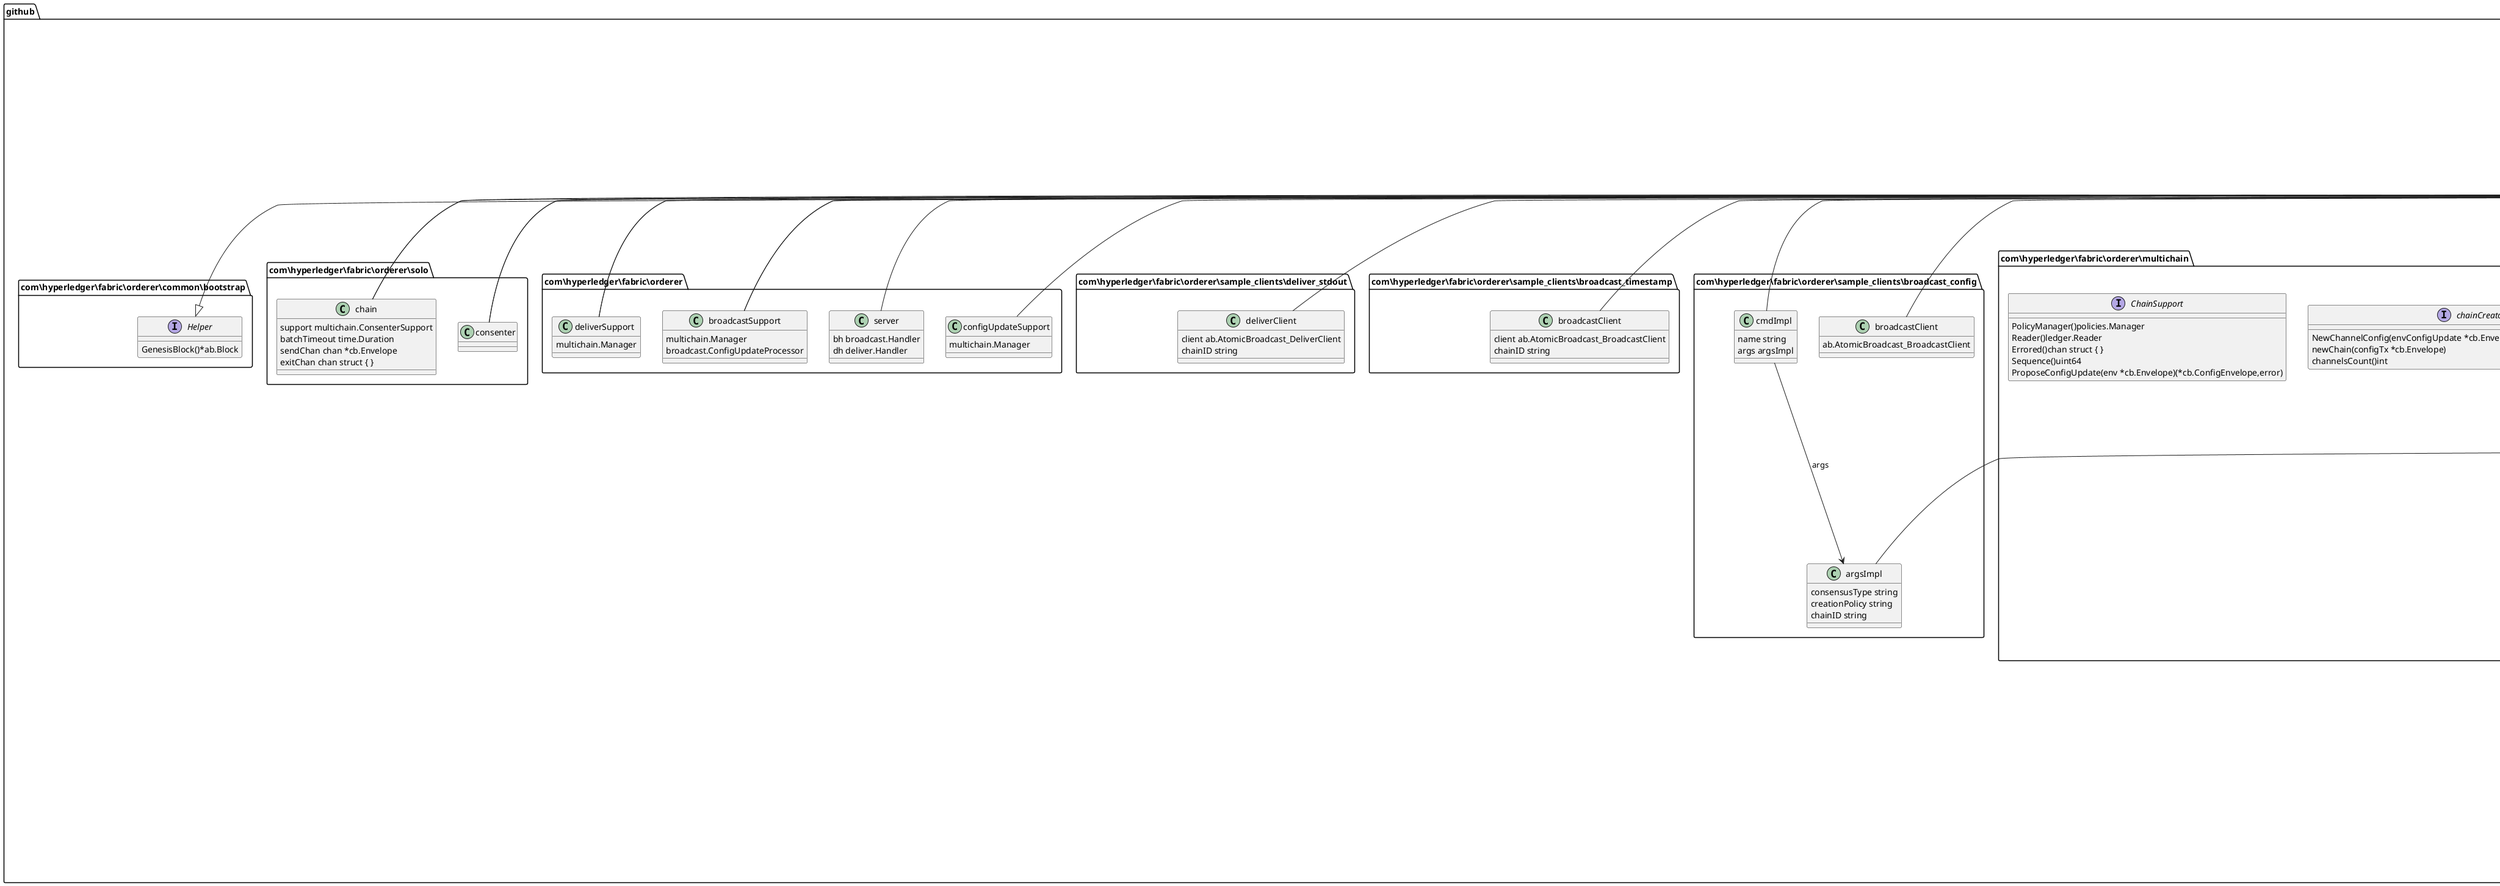 @startuml
namespace github.com\\hyperledger\\fabric\\orderer\\common\\blockcutter {
 class receiver {
  sharedConfigManager config.Orderer
  filters *filter.RuleSet
  pendingBatch []*cb.Envelope
  pendingBatchSizeBytes uint32
  pendingCommitters []filter.Committer
}
}
namespace github.com\\hyperledger\\fabric\\orderer\\common\\bootstrap\\file {
 class fileBootstrapper {
  GenesisBlockFile string
}
}
namespace github.com\\hyperledger\\fabric\\orderer\\common\\broadcast {
 class handlerImpl {
  sm SupportManager
}
}
namespace github.com\\hyperledger\\fabric\\orderer\\common\\configtxfilter {
 class configFilter {
  configManager api.Manager
}
}
namespace github.com\\hyperledger\\fabric\\orderer\\common\\configtxfilter {
 class configCommitter {
  manager api.Manager
  configEnvelope *cb.ConfigEnvelope
}
}
namespace github.com\\hyperledger\\fabric\\orderer\\common\\deliver {
 class deliverServer {
  sm SupportManager
}
}
namespace github.com\\hyperledger\\fabric\\orderer\\common\\filter {
 class noopCommitter {
}
}
namespace github.com\\hyperledger\\fabric\\orderer\\common\\filter {
 class emptyRejectRule {
}
}
namespace github.com\\hyperledger\\fabric\\orderer\\common\\filter {
 class acceptRule {
}
}
namespace github.com\\hyperledger\\fabric\\orderer\\common\\filter {
 class RuleSet {
  rules []Rule
}
}
namespace github.com\\hyperledger\\fabric\\orderer\\common\\sigfilter {
 class sigFilter {
  policySource string
  policyManager policies.Manager
}
}
namespace github.com\\hyperledger\\fabric\\orderer\\common\\sizefilter {
 class maxBytesRule {
  maxBytes uint32
}
}
namespace github.com\\hyperledger\\fabric\\orderer\\configupdate {
 class Processor {
  signer crypto.LocalSigner
  manager SupportManager
  systemChannelID string
  systemChannelSupport Support
}
}
namespace github.com\\hyperledger\\fabric\\orderer\\kafka {
 class chainImpl {
  consenter commonConsenter
  support multichain.ConsenterSupport
  channel channel
  lastOffsetPersisted int64
  lastCutBlockNumber uint64
  producer sarama.SyncProducer
  parentConsumer sarama.Consumer
  channelConsumer sarama.PartitionConsumer
  errorChan chan struct { }
  haltChan chan struct { }
  startChan chan struct { }
}
}
namespace github.com\\hyperledger\\fabric\\orderer\\kafka {
 class channelImpl {
  tpc string
  prt int32
}
}
namespace github.com\\hyperledger\\fabric\\orderer\\kafka {
 class consenterImpl {
  brokerConfigVal *sarama.Config
  tlsConfigVal localconfig.TLS
  retryOptionsVal localconfig.Retry
  kafkaVersionVal sarama.KafkaVersion
}
}
namespace github.com\\hyperledger\\fabric\\orderer\\kafka {
 class staticPartitioner {
  partitionID int32
}
}
namespace github.com\\hyperledger\\fabric\\orderer\\kafka {
 class retryProcess {
  shortPollingInterval,shortTimeout time.Duration
  longPollingInterval,longTimeout time.Duration
  exit chan struct { }
  channel channel
  msg string
  fn func()error
}
}
namespace github.com\\hyperledger\\fabric\\orderer\\ledger\\file {
 class fileLedgerFactory {
  blkstorageProvider blkstorage.BlockStoreProvider
  ledgers map[string]ledger.ReadWriter
  mutex sync.Mutex
}
}
namespace github.com\\hyperledger\\fabric\\orderer\\ledger\\file {
 class fileLedger {
  blockStore blkstorage.BlockStore
  signal chan struct { }
}
}
namespace github.com\\hyperledger\\fabric\\orderer\\ledger\\file {
 class fileLedgerIterator {
  ledger *fileLedger
  blockNumber uint64
}
}
namespace github.com\\hyperledger\\fabric\\orderer\\ledger\\json {
 class jsonLedgerFactory {
  directory string
  ledgers map[string]ledger.ReadWriter
  mutex sync.Mutex
}
}
namespace github.com\\hyperledger\\fabric\\orderer\\ledger\\json {
 class cursor {
  jl *jsonLedger
  blockNumber uint64
}
}
namespace github.com\\hyperledger\\fabric\\orderer\\ledger\\json {
 class jsonLedger {
  directory string
  height uint64
  signal chan struct { }
  lastHash []byte
  marshaler *jsonpb.Marshaler
}
}
namespace github.com\\hyperledger\\fabric\\orderer\\ledger\\ram {
 class ramLedgerFactory {
  maxSize int
  ledgers map[string]ledger.ReadWriter
  mutex sync.Mutex
}
}
namespace github.com\\hyperledger\\fabric\\orderer\\ledger\\ram {
 class cursor {
  list *simpleList
}
}
namespace github.com\\hyperledger\\fabric\\orderer\\ledger\\ram {
 class simpleList {
  next *simpleList
  signal chan struct { }
  block *cb.Block
}
}
namespace github.com\\hyperledger\\fabric\\orderer\\ledger\\ram {
 class ramLedger {
  maxSize int
  size int
  oldest *simpleList
  newest *simpleList
}
}
namespace github.com\\hyperledger\\fabric\\orderer\\ledger {
 class NotFoundErrorIterator {
}
}
namespace github.com\\hyperledger\\fabric\\orderer\\localconfig {
 class TopLevel {
  General General
  FileLedger FileLedger
  RAMLedger RAMLedger
  Kafka Kafka
}
}
namespace github.com\\hyperledger\\fabric\\orderer\\localconfig {
 class General {
  LedgerType string
  ListenAddress string
  ListenPort uint16
  TLS TLS
  GenesisMethod string
  GenesisProfile string
  GenesisFile string
  Profile Profile
  LogLevel string
  LocalMSPDir string
  LocalMSPID string
  BCCSP *bccsp.FactoryOpts
}
}
namespace github.com\\hyperledger\\fabric\\orderer\\localconfig {
 class TLS {
  Enabled bool
  PrivateKey string
  Certificate string
  RootCAs []string
  ClientAuthEnabled bool
  ClientRootCAs []string
}
}
namespace github.com\\hyperledger\\fabric\\orderer\\localconfig {
 class Profile {
  Enabled bool
  Address string
}
}
namespace github.com\\hyperledger\\fabric\\orderer\\localconfig {
 class FileLedger {
  Location string
  Prefix string
}
}
namespace github.com\\hyperledger\\fabric\\orderer\\localconfig {
 class RAMLedger {
  HistorySize uint
}
}
namespace github.com\\hyperledger\\fabric\\orderer\\localconfig {
 class Kafka {
  Retry Retry
  Verbose bool
  Version sarama.KafkaVersion
  TLS TLS
}
}
namespace github.com\\hyperledger\\fabric\\orderer\\localconfig {
 class Retry {
  ShortInterval time.Duration
  ShortTotal time.Duration
  LongInterval time.Duration
  LongTotal time.Duration
  NetworkTimeouts NetworkTimeouts
  Metadata Metadata
  Producer Producer
  Consumer Consumer
}
}
namespace github.com\\hyperledger\\fabric\\orderer\\localconfig {
 class NetworkTimeouts {
  DialTimeout time.Duration
  ReadTimeout time.Duration
  WriteTimeout time.Duration
}
}
namespace github.com\\hyperledger\\fabric\\orderer\\localconfig {
 class Metadata {
  RetryMax int
  RetryBackoff time.Duration
}
}
namespace github.com\\hyperledger\\fabric\\orderer\\localconfig {
 class Producer {
  RetryMax int
  RetryBackoff time.Duration
}
}
namespace github.com\\hyperledger\\fabric\\orderer\\localconfig {
 class Consumer {
  RetryBackoff time.Duration
}
}
namespace github.com\\hyperledger\\fabric\\orderer\\mocks\\blockcutter {
 class Receiver {
  QueueNext bool
  IsolatedTx bool
  CutNext bool
  CurBatch []*cb.Envelope
  Block chan struct { }
}
}
namespace github.com\\hyperledger\\fabric\\orderer\\mocks\\multichain {
 class ConsenterSupport {
  SharedConfigVal *mockconfig.Orderer
  BlockCutterVal *mockblockcutter.Receiver
  Blocks chan *cb.Block
  ChainIDVal string
  HeightVal uint64
  NextBlockVal *cb.Block
}
}
namespace github.com\\hyperledger\\fabric\\orderer\\multichain {
 class chainSupport {
  *ledgerResources
  chain Chain
  cutter blockcutter.Receiver
  filters *filter.RuleSet
  signer crypto.LocalSigner
  lastConfig uint64
  lastConfigSeq uint64
}
}
namespace github.com\\hyperledger\\fabric\\orderer\\multichain {
 class configResources {
  configtxapi.Manager
}
}
namespace github.com\\hyperledger\\fabric\\orderer\\multichain {
 class ledgerResources {
  *configResources
  ledger ledger.ReadWriter
}
}
namespace github.com\\hyperledger\\fabric\\orderer\\multichain {
 class multiLedger {
  chains map[string]*chainSupport
  consenters map[string]Consenter
  ledgerFactory ledger.Factory
  signer crypto.LocalSigner
  systemChannelID string
  systemChannel *chainSupport
}
}
namespace github.com\\hyperledger\\fabric\\orderer\\multichain {
 class systemChainCommitter {
  filter *systemChainFilter
  configTx *cb.Envelope
}
}
namespace github.com\\hyperledger\\fabric\\orderer\\multichain {
 class systemChainFilter {
  cc chainCreator
  support limitedSupport
}
}
namespace github.com\\hyperledger\\fabric\\orderer\\sample_clients\\broadcast_config {
 class broadcastClient {
  ab.AtomicBroadcast_BroadcastClient
}
}
namespace github.com\\hyperledger\\fabric\\orderer\\sample_clients\\broadcast_config {
 class cmdImpl {
  name string
  args argsImpl
}
}
namespace github.com\\hyperledger\\fabric\\orderer\\sample_clients\\broadcast_config {
 class argsImpl {
  consensusType string
  creationPolicy string
  chainID string
}
}
namespace github.com\\hyperledger\\fabric\\orderer\\sample_clients\\broadcast_timestamp {
 class broadcastClient {
  client ab.AtomicBroadcast_BroadcastClient
  chainID string
}
}
namespace github.com\\hyperledger\\fabric\\orderer\\sample_clients\\deliver_stdout {
 class deliverClient {
  client ab.AtomicBroadcast_DeliverClient
  chainID string
}
}
namespace github.com\\hyperledger\\fabric\\orderer {
 class configUpdateSupport {
  multichain.Manager
}
}
namespace github.com\\hyperledger\\fabric\\orderer {
 class broadcastSupport {
  multichain.Manager
  broadcast.ConfigUpdateProcessor
}
}
namespace github.com\\hyperledger\\fabric\\orderer {
 class deliverSupport {
  multichain.Manager
}
}
namespace github.com\\hyperledger\\fabric\\orderer {
 class server {
  bh broadcast.Handler
  dh deliver.Handler
}
}
namespace github.com\\hyperledger\\fabric\\orderer\\solo {
 class consenter {
}
}
namespace github.com\\hyperledger\\fabric\\orderer\\solo {
 class chain {
  support multichain.ConsenterSupport
  batchTimeout time.Duration
  sendChan chan *cb.Envelope
  exitChan chan struct { }
}
}
namespace github.com\\hyperledger\\fabric\\orderer\\common\\blockcutter {
 interface Receiver  {
  Ordered(msg *cb.Envelope)([][]*cb.Envelope,[][]filter.Committer,bool)
  Cut()([]*cb.Envelope,[]filter.Committer)
}
}
namespace github.com\\hyperledger\\fabric\\orderer\\common\\bootstrap {
 interface Helper  {
  GenesisBlock()*ab.Block
}
}
namespace github.com\\hyperledger\\fabric\\orderer\\common\\broadcast {
 interface ConfigUpdateProcessor  {
  Process(envConfigUpdate *cb.Envelope)(*cb.Envelope,error)
}
}
namespace github.com\\hyperledger\\fabric\\orderer\\common\\broadcast {
 interface Handler  {
  Handle(srv ab.AtomicBroadcast_BroadcastServer)error
}
}
namespace github.com\\hyperledger\\fabric\\orderer\\common\\broadcast {
 interface SupportManager  {
  GetChain(chainID string)(Support,bool)
}
}
namespace github.com\\hyperledger\\fabric\\orderer\\common\\broadcast {
 interface Support  {
  Enqueue(env *cb.Envelope)bool
  Filters()*filter.RuleSet
}
}
namespace github.com\\hyperledger\\fabric\\orderer\\common\\deliver {
 interface Handler  {
  Handle(srv ab.AtomicBroadcast_DeliverServer)error
}
}
namespace github.com\\hyperledger\\fabric\\orderer\\common\\deliver {
 interface SupportManager  {
  GetChain(chainID string)(Support,bool)
}
}
namespace github.com\\hyperledger\\fabric\\orderer\\common\\deliver {
 interface Support  {
  Sequence()uint64
  PolicyManager()policies.Manager
  Reader()ledger.Reader
  Errored()chan struct { }
}
}
namespace github.com\\hyperledger\\fabric\\orderer\\common\\filter {
 interface Rule  {
  Apply(message *ab.Envelope)(Action,Committer)
}
}
namespace github.com\\hyperledger\\fabric\\orderer\\common\\filter {
 interface Committer  {
  Commit()
  Isolated()bool
}
}
namespace github.com\\hyperledger\\fabric\\orderer\\configupdate {
 interface SupportManager  {
  GetChain(chainID string)(Support,bool)
  NewChannelConfig(envConfigUpdate *cb.Envelope)(configtxapi.Manager,error)
}
}
namespace github.com\\hyperledger\\fabric\\orderer\\configupdate {
 interface Support  {
  ProposeConfigUpdate(env *cb.Envelope)(*cb.ConfigEnvelope,error)
}
}
namespace github.com\\hyperledger\\fabric\\orderer\\kafka {
 interface channel  {
  topic()string
  partition()int32
}
}
namespace github.com\\hyperledger\\fabric\\orderer\\kafka {
 interface commonConsenter  {
  brokerConfig()*sarama.Config
  retryOptions()localconfig.Retry
}
}
namespace github.com\\hyperledger\\fabric\\orderer\\kafka {
 interface closeable  {
  close()error
}
}
namespace github.com\\hyperledger\\fabric\\orderer\\ledger {
 interface Factory  {
  GetOrCreate(chainID string)(ReadWriter,error)
  ChainIDs()[]string
  Close()
}
}
namespace github.com\\hyperledger\\fabric\\orderer\\ledger {
 interface Iterator  {
  Next()(*cb.Block,cb.Status)
  ReadyChan()chan struct { }
}
}
namespace github.com\\hyperledger\\fabric\\orderer\\ledger {
 interface Reader  {
  Iterator(startType *ab.SeekPosition)(Iterator,uint64)
  Height()uint64
}
}
namespace github.com\\hyperledger\\fabric\\orderer\\ledger {
 interface Writer  {
  Append(block *cb.Block)error
}
}
namespace github.com\\hyperledger\\fabric\\orderer\\ledger {
 interface ReadWriter  {
}
}
namespace github.com\\hyperledger\\fabric\\orderer\\multichain {
 interface Consenter  {
  HandleChain(support ConsenterSupport,metadata *cb.Metadata)(Chain,error)
}
}
namespace github.com\\hyperledger\\fabric\\orderer\\multichain {
 interface Chain  {
  Enqueue(env *cb.Envelope)bool
  Errored()chan struct { }
  Start()
  Halt()
}
}
namespace github.com\\hyperledger\\fabric\\orderer\\multichain {
 interface ConsenterSupport  {
  BlockCutter()blockcutter.Receiver
  SharedConfig()config.Orderer
  CreateNextBlock(messages []*cb.Envelope)*cb.Block
  WriteBlock(block *cb.Block,committers []filter.Committer,encodedMetadataValue []byte)*cb.Block
  ChainID()string
  Height()uint64
}
}
namespace github.com\\hyperledger\\fabric\\orderer\\multichain {
 interface ChainSupport  {
  PolicyManager()policies.Manager
  Reader()ledger.Reader
  Errored()chan struct { }
  Sequence()uint64
  ProposeConfigUpdate(env *cb.Envelope)(*cb.ConfigEnvelope,error)
}
}
namespace github.com\\hyperledger\\fabric\\orderer\\multichain {
 interface Manager  {
  GetChain(chainID string)(ChainSupport,bool)
  SystemChannelID()string
  NewChannelConfig(envConfigUpdate *cb.Envelope)(configtxapi.Manager,error)
}
}
namespace github.com\\hyperledger\\fabric\\orderer\\multichain {
 interface chainCreator  {
  NewChannelConfig(envConfigUpdate *cb.Envelope)(configtxapi.Manager,error)
  newChain(configTx *cb.Envelope)
  channelsCount()int
}
}
namespace github.com\\hyperledger\\fabric\\orderer\\multichain {
 interface limitedSupport  {
  SharedConfig()config.Orderer
}
}
github.com\\hyperledger\\fabric\\orderer\\common\\blockcutter.receiver ---> github.com\\hyperledger\\fabric\\orderer\\common\\filter.RuleSet : filters
github.com\\hyperledger\\fabric\\orderer\\kafka.consenterImpl ---> github.com\\hyperledger\\fabric\\orderer\\localconfig.TLS : tlsConfigVal
github.com\\hyperledger\\fabric\\orderer\\kafka.consenterImpl ---> github.com\\hyperledger\\fabric\\orderer\\localconfig.Retry : retryOptionsVal
github.com\\hyperledger\\fabric\\orderer\\ledger\\file.fileLedgerIterator ---> github.com\\hyperledger\\fabric\\orderer\\ledger\\file.fileLedger : ledger
github.com\\hyperledger\\fabric\\orderer\\ledger\\json.cursor ---> github.com\\hyperledger\\fabric\\orderer\\ledger\\json.jsonLedger : jl
github.com\\hyperledger\\fabric\\orderer\\ledger\\ram.cursor ---> github.com\\hyperledger\\fabric\\orderer\\ledger\\ram.simpleList : list
github.com\\hyperledger\\fabric\\orderer\\ledger\\ram.simpleList ---> github.com\\hyperledger\\fabric\\orderer\\ledger\\ram.simpleList : next
github.com\\hyperledger\\fabric\\orderer\\ledger\\ram.ramLedger ---> github.com\\hyperledger\\fabric\\orderer\\ledger\\ram.simpleList : oldest
github.com\\hyperledger\\fabric\\orderer\\ledger\\ram.ramLedger ---> github.com\\hyperledger\\fabric\\orderer\\ledger\\ram.simpleList : newest
github.com\\hyperledger\\fabric\\orderer\\localconfig.TopLevel ---> github.com\\hyperledger\\fabric\\orderer\\localconfig.General : General
github.com\\hyperledger\\fabric\\orderer\\localconfig.TopLevel ---> github.com\\hyperledger\\fabric\\orderer\\localconfig.FileLedger : FileLedger
github.com\\hyperledger\\fabric\\orderer\\localconfig.TopLevel ---> github.com\\hyperledger\\fabric\\orderer\\localconfig.RAMLedger : RAMLedger
github.com\\hyperledger\\fabric\\orderer\\localconfig.TopLevel ---> github.com\\hyperledger\\fabric\\orderer\\localconfig.Kafka : Kafka
github.com\\hyperledger\\fabric\\orderer\\localconfig.General ---> github.com\\hyperledger\\fabric\\orderer\\localconfig.TLS : TLS
github.com\\hyperledger\\fabric\\orderer\\localconfig.General ---> github.com\\hyperledger\\fabric\\orderer\\localconfig.Profile : Profile
github.com\\hyperledger\\fabric\\orderer\\localconfig.Kafka ---> github.com\\hyperledger\\fabric\\orderer\\localconfig.Retry : Retry
github.com\\hyperledger\\fabric\\orderer\\localconfig.Kafka ---> github.com\\hyperledger\\fabric\\orderer\\localconfig.TLS : TLS
github.com\\hyperledger\\fabric\\orderer\\localconfig.Retry ---> github.com\\hyperledger\\fabric\\orderer\\localconfig.NetworkTimeouts : NetworkTimeouts
github.com\\hyperledger\\fabric\\orderer\\localconfig.Retry ---> github.com\\hyperledger\\fabric\\orderer\\localconfig.Metadata : Metadata
github.com\\hyperledger\\fabric\\orderer\\localconfig.Retry ---> github.com\\hyperledger\\fabric\\orderer\\localconfig.Producer : Producer
github.com\\hyperledger\\fabric\\orderer\\localconfig.Retry ---> github.com\\hyperledger\\fabric\\orderer\\localconfig.Consumer : Consumer
github.com\\hyperledger\\fabric\\orderer\\mocks\\multichain.ConsenterSupport ---> github.com\\hyperledger\\fabric\\orderer\\mocks\\blockcutter.Receiver : BlockCutterVal
github.com\\hyperledger\\fabric\\orderer\\multichain.chainSupport -|> github.com\\hyperledger\\fabric\\orderer\\multichain.ledgerResources
github.com\\hyperledger\\fabric\\orderer\\multichain.chainSupport ---> github.com\\hyperledger\\fabric\\orderer\\common\\filter.RuleSet : filters
github.com\\hyperledger\\fabric\\orderer\\multichain.ledgerResources -|> github.com\\hyperledger\\fabric\\orderer\\multichain.configResources
github.com\\hyperledger\\fabric\\orderer\\multichain.multiLedger ---> "*" github.com\\hyperledger\\fabric\\orderer\\multichain.chainSupport : chains
github.com\\hyperledger\\fabric\\orderer\\multichain.multiLedger ---> github.com\\hyperledger\\fabric\\orderer\\multichain.chainSupport : systemChannel
github.com\\hyperledger\\fabric\\orderer\\multichain.systemChainCommitter ---> github.com\\hyperledger\\fabric\\orderer\\multichain.systemChainFilter : filter
github.com\\hyperledger\\fabric\\orderer\\sample_clients\\broadcast_config.cmdImpl ---> github.com\\hyperledger\\fabric\\orderer\\sample_clients\\broadcast_config.argsImpl : args
github.com\\hyperledger\\fabric\\orderer\\common\\blockcutter.Receiver <|- github.com\\hyperledger\\fabric\\orderer\\common\\blockcutter.receiver
github.com\\hyperledger\\fabric\\orderer\\common\\blockcutter.Receiver <|- github.com\\hyperledger\\fabric\\orderer\\mocks\\blockcutter.Receiver
github.com\\hyperledger\\fabric\\orderer\\common\\bootstrap.Helper <|- github.com\\hyperledger\\fabric\\orderer\\common\\bootstrap\\file.fileBootstrapper
github.com\\hyperledger\\fabric\\orderer\\common\\broadcast.ConfigUpdateProcessor <|- github.com\\hyperledger\\fabric\\orderer\\configupdate.Processor
github.com\\hyperledger\\fabric\\orderer\\common\\broadcast.Handler <|- github.com\\hyperledger\\fabric\\orderer\\common\\broadcast.handlerImpl
github.com\\hyperledger\\fabric\\orderer\\common\\broadcast.SupportManager <|- github.com\\hyperledger\\fabric\\orderer.broadcastSupport
github.com\\hyperledger\\fabric\\orderer\\common\\broadcast.Support <|- github.com\\hyperledger\\fabric\\orderer\\multichain.chainSupport
github.com\\hyperledger\\fabric\\orderer\\common\\deliver.Handler <|- github.com\\hyperledger\\fabric\\orderer\\common\\deliver.deliverServer
github.com\\hyperledger\\fabric\\orderer\\common\\deliver.SupportManager <|- github.com\\hyperledger\\fabric\\orderer.deliverSupport
github.com\\hyperledger\\fabric\\orderer\\common\\filter.Rule <|- github.com\\hyperledger\\fabric\\orderer\\common\\filter.emptyRejectRule
github.com\\hyperledger\\fabric\\orderer\\common\\filter.Rule <|- github.com\\hyperledger\\fabric\\orderer\\common\\filter.acceptRule
github.com\\hyperledger\\fabric\\orderer\\common\\filter.Committer <|- github.com\\hyperledger\\fabric\\orderer\\common\\configtxfilter.configCommitter
github.com\\hyperledger\\fabric\\orderer\\common\\filter.Committer <|- github.com\\hyperledger\\fabric\\orderer\\common\\filter.noopCommitter
github.com\\hyperledger\\fabric\\orderer\\common\\filter.Committer <|- github.com\\hyperledger\\fabric\\orderer\\multichain.systemChainCommitter
github.com\\hyperledger\\fabric\\orderer\\kafka.channel <|- github.com\\hyperledger\\fabric\\orderer\\kafka.channelImpl
github.com\\hyperledger\\fabric\\orderer\\kafka.commonConsenter <|- github.com\\hyperledger\\fabric\\orderer\\kafka.consenterImpl
github.com\\hyperledger\\fabric\\orderer\\ledger.Factory <|- github.com\\hyperledger\\fabric\\orderer\\ledger\\file.fileLedgerFactory
github.com\\hyperledger\\fabric\\orderer\\ledger.Factory <|- github.com\\hyperledger\\fabric\\orderer\\ledger\\json.jsonLedgerFactory
github.com\\hyperledger\\fabric\\orderer\\ledger.Factory <|- github.com\\hyperledger\\fabric\\orderer\\ledger\\ram.ramLedgerFactory
github.com\\hyperledger\\fabric\\orderer\\ledger.Iterator <|- github.com\\hyperledger\\fabric\\orderer\\ledger\\file.fileLedgerIterator
github.com\\hyperledger\\fabric\\orderer\\ledger.Iterator <|- github.com\\hyperledger\\fabric\\orderer\\ledger\\json.cursor
github.com\\hyperledger\\fabric\\orderer\\ledger.Iterator <|- github.com\\hyperledger\\fabric\\orderer\\ledger\\ram.cursor
github.com\\hyperledger\\fabric\\orderer\\ledger.Iterator <|- github.com\\hyperledger\\fabric\\orderer\\ledger.NotFoundErrorIterator
github.com\\hyperledger\\fabric\\orderer\\ledger.Reader <|- github.com\\hyperledger\\fabric\\orderer\\ledger\\file.fileLedger
github.com\\hyperledger\\fabric\\orderer\\ledger.Reader <|- github.com\\hyperledger\\fabric\\orderer\\ledger\\json.jsonLedger
github.com\\hyperledger\\fabric\\orderer\\ledger.Reader <|- github.com\\hyperledger\\fabric\\orderer\\ledger\\ram.ramLedger
github.com\\hyperledger\\fabric\\orderer\\ledger.Writer <|- github.com\\hyperledger\\fabric\\orderer\\ledger\\file.fileLedger
github.com\\hyperledger\\fabric\\orderer\\ledger.Writer <|- github.com\\hyperledger\\fabric\\orderer\\ledger\\json.jsonLedger
github.com\\hyperledger\\fabric\\orderer\\ledger.Writer <|- github.com\\hyperledger\\fabric\\orderer\\ledger\\ram.ramLedger
github.com\\hyperledger\\fabric\\orderer\\ledger.ReadWriter <|- github.com\\hyperledger\\fabric\\orderer\\common\\blockcutter.receiver
github.com\\hyperledger\\fabric\\orderer\\ledger.ReadWriter <|- github.com\\hyperledger\\fabric\\orderer\\common\\bootstrap\\file.fileBootstrapper
github.com\\hyperledger\\fabric\\orderer\\ledger.ReadWriter <|- github.com\\hyperledger\\fabric\\orderer\\common\\broadcast.handlerImpl
github.com\\hyperledger\\fabric\\orderer\\ledger.ReadWriter <|- github.com\\hyperledger\\fabric\\orderer\\common\\configtxfilter.configFilter
github.com\\hyperledger\\fabric\\orderer\\ledger.ReadWriter <|- github.com\\hyperledger\\fabric\\orderer\\common\\configtxfilter.configCommitter
github.com\\hyperledger\\fabric\\orderer\\ledger.ReadWriter <|- github.com\\hyperledger\\fabric\\orderer\\common\\deliver.deliverServer
github.com\\hyperledger\\fabric\\orderer\\ledger.ReadWriter <|- github.com\\hyperledger\\fabric\\orderer\\common\\filter.noopCommitter
github.com\\hyperledger\\fabric\\orderer\\ledger.ReadWriter <|- github.com\\hyperledger\\fabric\\orderer\\common\\filter.emptyRejectRule
github.com\\hyperledger\\fabric\\orderer\\ledger.ReadWriter <|- github.com\\hyperledger\\fabric\\orderer\\common\\filter.acceptRule
github.com\\hyperledger\\fabric\\orderer\\ledger.ReadWriter <|- github.com\\hyperledger\\fabric\\orderer\\common\\filter.RuleSet
github.com\\hyperledger\\fabric\\orderer\\ledger.ReadWriter <|- github.com\\hyperledger\\fabric\\orderer\\common\\sigfilter.sigFilter
github.com\\hyperledger\\fabric\\orderer\\ledger.ReadWriter <|- github.com\\hyperledger\\fabric\\orderer\\common\\sizefilter.maxBytesRule
github.com\\hyperledger\\fabric\\orderer\\ledger.ReadWriter <|- github.com\\hyperledger\\fabric\\orderer\\configupdate.Processor
github.com\\hyperledger\\fabric\\orderer\\ledger.ReadWriter <|- github.com\\hyperledger\\fabric\\orderer\\kafka.chainImpl
github.com\\hyperledger\\fabric\\orderer\\ledger.ReadWriter <|- github.com\\hyperledger\\fabric\\orderer\\kafka.channelImpl
github.com\\hyperledger\\fabric\\orderer\\ledger.ReadWriter <|- github.com\\hyperledger\\fabric\\orderer\\kafka.consenterImpl
github.com\\hyperledger\\fabric\\orderer\\ledger.ReadWriter <|- github.com\\hyperledger\\fabric\\orderer\\kafka.staticPartitioner
github.com\\hyperledger\\fabric\\orderer\\ledger.ReadWriter <|- github.com\\hyperledger\\fabric\\orderer\\kafka.retryProcess
github.com\\hyperledger\\fabric\\orderer\\ledger.ReadWriter <|- github.com\\hyperledger\\fabric\\orderer\\ledger\\file.fileLedgerFactory
github.com\\hyperledger\\fabric\\orderer\\ledger.ReadWriter <|- github.com\\hyperledger\\fabric\\orderer\\ledger\\file.fileLedger
github.com\\hyperledger\\fabric\\orderer\\ledger.ReadWriter <|- github.com\\hyperledger\\fabric\\orderer\\ledger\\file.fileLedgerIterator
github.com\\hyperledger\\fabric\\orderer\\ledger.ReadWriter <|- github.com\\hyperledger\\fabric\\orderer\\ledger\\json.jsonLedgerFactory
github.com\\hyperledger\\fabric\\orderer\\ledger.ReadWriter <|- github.com\\hyperledger\\fabric\\orderer\\ledger\\json.cursor
github.com\\hyperledger\\fabric\\orderer\\ledger.ReadWriter <|- github.com\\hyperledger\\fabric\\orderer\\ledger\\json.jsonLedger
github.com\\hyperledger\\fabric\\orderer\\ledger.ReadWriter <|- github.com\\hyperledger\\fabric\\orderer\\ledger\\ram.ramLedgerFactory
github.com\\hyperledger\\fabric\\orderer\\ledger.ReadWriter <|- github.com\\hyperledger\\fabric\\orderer\\ledger\\ram.cursor
github.com\\hyperledger\\fabric\\orderer\\ledger.ReadWriter <|- github.com\\hyperledger\\fabric\\orderer\\ledger\\ram.simpleList
github.com\\hyperledger\\fabric\\orderer\\ledger.ReadWriter <|- github.com\\hyperledger\\fabric\\orderer\\ledger\\ram.ramLedger
github.com\\hyperledger\\fabric\\orderer\\ledger.ReadWriter <|- github.com\\hyperledger\\fabric\\orderer\\ledger.NotFoundErrorIterator
github.com\\hyperledger\\fabric\\orderer\\ledger.ReadWriter <|- github.com\\hyperledger\\fabric\\orderer\\localconfig.TopLevel
github.com\\hyperledger\\fabric\\orderer\\ledger.ReadWriter <|- github.com\\hyperledger\\fabric\\orderer\\localconfig.General
github.com\\hyperledger\\fabric\\orderer\\ledger.ReadWriter <|- github.com\\hyperledger\\fabric\\orderer\\localconfig.TLS
github.com\\hyperledger\\fabric\\orderer\\ledger.ReadWriter <|- github.com\\hyperledger\\fabric\\orderer\\localconfig.Profile
github.com\\hyperledger\\fabric\\orderer\\ledger.ReadWriter <|- github.com\\hyperledger\\fabric\\orderer\\localconfig.FileLedger
github.com\\hyperledger\\fabric\\orderer\\ledger.ReadWriter <|- github.com\\hyperledger\\fabric\\orderer\\localconfig.RAMLedger
github.com\\hyperledger\\fabric\\orderer\\ledger.ReadWriter <|- github.com\\hyperledger\\fabric\\orderer\\localconfig.Kafka
github.com\\hyperledger\\fabric\\orderer\\ledger.ReadWriter <|- github.com\\hyperledger\\fabric\\orderer\\localconfig.Retry
github.com\\hyperledger\\fabric\\orderer\\ledger.ReadWriter <|- github.com\\hyperledger\\fabric\\orderer\\localconfig.NetworkTimeouts
github.com\\hyperledger\\fabric\\orderer\\ledger.ReadWriter <|- github.com\\hyperledger\\fabric\\orderer\\localconfig.Metadata
github.com\\hyperledger\\fabric\\orderer\\ledger.ReadWriter <|- github.com\\hyperledger\\fabric\\orderer\\localconfig.Producer
github.com\\hyperledger\\fabric\\orderer\\ledger.ReadWriter <|- github.com\\hyperledger\\fabric\\orderer\\localconfig.Consumer
github.com\\hyperledger\\fabric\\orderer\\ledger.ReadWriter <|- github.com\\hyperledger\\fabric\\orderer\\mocks\\blockcutter.Receiver
github.com\\hyperledger\\fabric\\orderer\\ledger.ReadWriter <|- github.com\\hyperledger\\fabric\\orderer\\mocks\\multichain.ConsenterSupport
github.com\\hyperledger\\fabric\\orderer\\ledger.ReadWriter <|- github.com\\hyperledger\\fabric\\orderer\\multichain.chainSupport
github.com\\hyperledger\\fabric\\orderer\\ledger.ReadWriter <|- github.com\\hyperledger\\fabric\\orderer\\multichain.configResources
github.com\\hyperledger\\fabric\\orderer\\ledger.ReadWriter <|- github.com\\hyperledger\\fabric\\orderer\\multichain.ledgerResources
github.com\\hyperledger\\fabric\\orderer\\ledger.ReadWriter <|- github.com\\hyperledger\\fabric\\orderer\\multichain.multiLedger
github.com\\hyperledger\\fabric\\orderer\\ledger.ReadWriter <|- github.com\\hyperledger\\fabric\\orderer\\multichain.systemChainCommitter
github.com\\hyperledger\\fabric\\orderer\\ledger.ReadWriter <|- github.com\\hyperledger\\fabric\\orderer\\multichain.systemChainFilter
github.com\\hyperledger\\fabric\\orderer\\ledger.ReadWriter <|- github.com\\hyperledger\\fabric\\orderer\\sample_clients\\broadcast_config.broadcastClient
github.com\\hyperledger\\fabric\\orderer\\ledger.ReadWriter <|- github.com\\hyperledger\\fabric\\orderer\\sample_clients\\broadcast_config.cmdImpl
github.com\\hyperledger\\fabric\\orderer\\ledger.ReadWriter <|- github.com\\hyperledger\\fabric\\orderer\\sample_clients\\broadcast_config.argsImpl
github.com\\hyperledger\\fabric\\orderer\\ledger.ReadWriter <|- github.com\\hyperledger\\fabric\\orderer\\sample_clients\\broadcast_timestamp.broadcastClient
github.com\\hyperledger\\fabric\\orderer\\ledger.ReadWriter <|- github.com\\hyperledger\\fabric\\orderer\\sample_clients\\deliver_stdout.deliverClient
github.com\\hyperledger\\fabric\\orderer\\ledger.ReadWriter <|- github.com\\hyperledger\\fabric\\orderer.configUpdateSupport
github.com\\hyperledger\\fabric\\orderer\\ledger.ReadWriter <|- github.com\\hyperledger\\fabric\\orderer.broadcastSupport
github.com\\hyperledger\\fabric\\orderer\\ledger.ReadWriter <|- github.com\\hyperledger\\fabric\\orderer.deliverSupport
github.com\\hyperledger\\fabric\\orderer\\ledger.ReadWriter <|- github.com\\hyperledger\\fabric\\orderer.server
github.com\\hyperledger\\fabric\\orderer\\ledger.ReadWriter <|- github.com\\hyperledger\\fabric\\orderer\\solo.consenter
github.com\\hyperledger\\fabric\\orderer\\ledger.ReadWriter <|- github.com\\hyperledger\\fabric\\orderer\\solo.chain
github.com\\hyperledger\\fabric\\orderer\\multichain.Consenter <|- github.com\\hyperledger\\fabric\\orderer\\kafka.consenterImpl
github.com\\hyperledger\\fabric\\orderer\\multichain.Consenter <|- github.com\\hyperledger\\fabric\\orderer\\solo.consenter
github.com\\hyperledger\\fabric\\orderer\\multichain.Chain <|- github.com\\hyperledger\\fabric\\orderer\\kafka.chainImpl
github.com\\hyperledger\\fabric\\orderer\\multichain.Chain <|- github.com\\hyperledger\\fabric\\orderer\\solo.chain
github.com\\hyperledger\\fabric\\orderer\\multichain.ConsenterSupport <|- github.com\\hyperledger\\fabric\\orderer\\mocks\\multichain.ConsenterSupport
github.com\\hyperledger\\fabric\\orderer\\multichain.Manager <|- github.com\\hyperledger\\fabric\\orderer\\multichain.multiLedger
github.com\\hyperledger\\fabric\\orderer\\multichain.chainCreator <|- github.com\\hyperledger\\fabric\\orderer\\multichain.multiLedger
github.com\\hyperledger\\fabric\\orderer\\multichain.limitedSupport <|- github.com\\hyperledger\\fabric\\orderer\\mocks\\multichain.ConsenterSupport
github.com\\hyperledger\\fabric\\orderer\\multichain.limitedSupport <|- github.com\\hyperledger\\fabric\\orderer\\multichain.configResources
@enduml